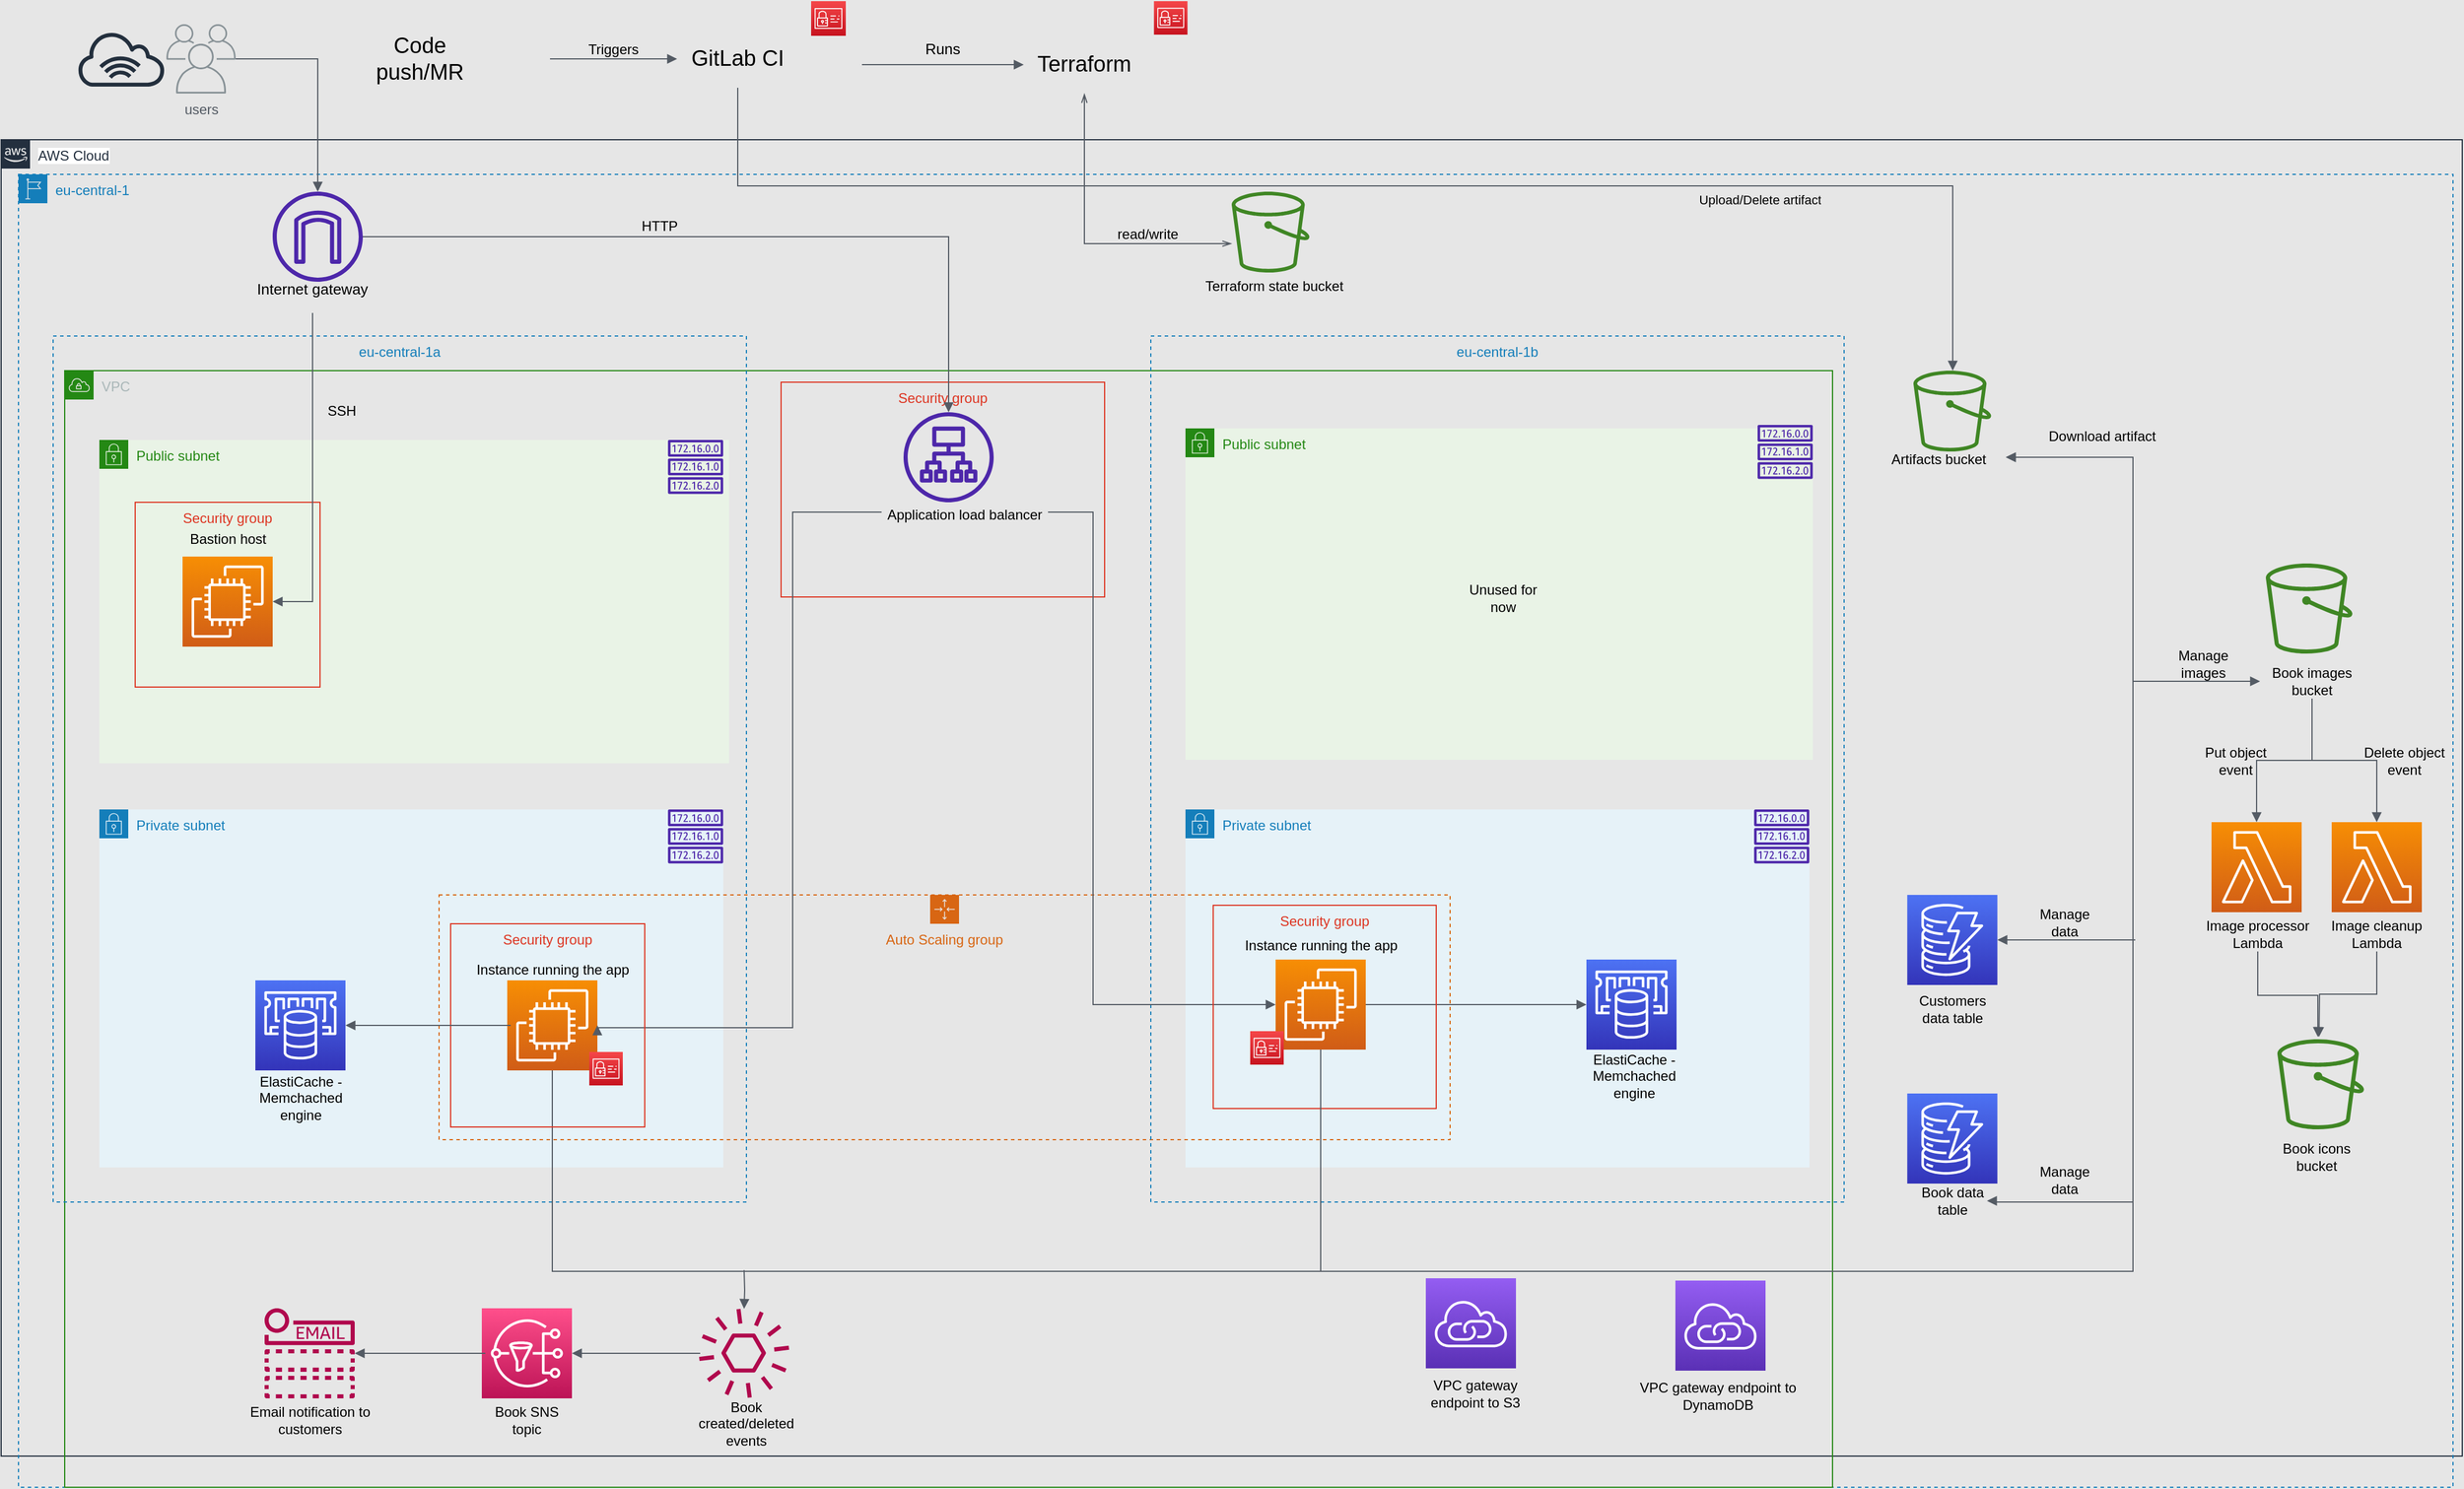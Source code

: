 <mxfile version="20.8.3" type="device"><diagram id="Ht1M8jgEwFfnCIfOTk4-" name="Page-1"><mxGraphModel dx="2074" dy="1114" grid="0" gridSize="10" guides="1" tooltips="1" connect="1" arrows="1" fold="1" page="1" pageScale="1" pageWidth="1169" pageHeight="827" background="#E6E6E6" math="0" shadow="0"><root><mxCell id="0"/><mxCell id="1" parent="0"/><mxCell id="UEzPUAAOIrF-is8g5C7q-74" value="AWS Cloud" style="points=[[0,0],[0.25,0],[0.5,0],[0.75,0],[1,0],[1,0.25],[1,0.5],[1,0.75],[1,1],[0.75,1],[0.5,1],[0.25,1],[0,1],[0,0.75],[0,0.5],[0,0.25]];outlineConnect=0;gradientColor=none;html=1;whiteSpace=wrap;fontSize=12;fontStyle=0;shape=mxgraph.aws4.group;grIcon=mxgraph.aws4.group_aws_cloud_alt;strokeColor=#232F3E;fillColor=none;verticalAlign=top;align=left;spacingLeft=30;fontColor=#232F3E;dashed=0;labelBackgroundColor=#ffffff;container=1;pointerEvents=0;collapsible=0;recursiveResize=0;" parent="1" vertex="1"><mxGeometry x="15" y="120" width="2130" height="1140" as="geometry"/></mxCell><UserObject label="&lt;font style=&quot;font-size: 19px;&quot;&gt;Terraform&lt;/font&gt;" placeholders="1" name="Variable" id="i-uDKV3XPJXXGQKc0K0z-1"><mxCell style="text;html=1;strokeColor=none;fillColor=none;align=center;verticalAlign=middle;whiteSpace=wrap;overflow=hidden;" parent="1" vertex="1"><mxGeometry x="900" y="30" width="105" height="50" as="geometry"/></mxCell></UserObject><mxCell id="i-uDKV3XPJXXGQKc0K0z-2" value="users" style="outlineConnect=0;gradientColor=none;fontColor=#545B64;strokeColor=none;fillColor=#879196;dashed=0;verticalLabelPosition=bottom;verticalAlign=top;align=center;html=1;fontSize=12;fontStyle=0;aspect=fixed;shape=mxgraph.aws4.illustration_users;pointerEvents=1;" parent="1" vertex="1"><mxGeometry x="158" y="20" width="60" height="60" as="geometry"/></mxCell><mxCell id="i-uDKV3XPJXXGQKc0K0z-9" value="" style="shape=image;verticalLabelPosition=bottom;labelBackgroundColor=default;verticalAlign=top;aspect=fixed;imageAspect=0;image=https://static-00.iconduck.com/assets.00/file-type-terraform-icon-455x512-csyun60o.png;" parent="1" vertex="1"><mxGeometry x="1005" y="30" width="44.43" height="50" as="geometry"/></mxCell><mxCell id="i-uDKV3XPJXXGQKc0K0z-12" value="" style="shape=image;verticalLabelPosition=bottom;labelBackgroundColor=default;verticalAlign=top;aspect=fixed;imageAspect=0;image=https://img.stackshare.io/service/5545/9pAwHBR0.jpg;" parent="1" vertex="1"><mxGeometry x="710" y="30" width="50" height="50" as="geometry"/></mxCell><UserObject label="&lt;font style=&quot;font-size: 19px;&quot;&gt;GitLab CI&lt;/font&gt;" placeholders="1" name="Variable" id="i-uDKV3XPJXXGQKc0K0z-13"><mxCell style="text;html=1;strokeColor=none;fillColor=none;align=center;verticalAlign=middle;whiteSpace=wrap;overflow=hidden;" parent="1" vertex="1"><mxGeometry x="600" y="25" width="105" height="50" as="geometry"/></mxCell></UserObject><mxCell id="i-uDKV3XPJXXGQKc0K0z-14" value="" style="outlineConnect=0;fontColor=#232F3E;gradientColor=none;fillColor=#232F3D;strokeColor=none;dashed=0;verticalLabelPosition=bottom;verticalAlign=top;align=center;html=1;fontSize=12;fontStyle=0;aspect=fixed;pointerEvents=1;shape=mxgraph.aws4.internet_alt1;" parent="1" vertex="1"><mxGeometry x="80" y="26" width="78" height="48" as="geometry"/></mxCell><mxCell id="i-uDKV3XPJXXGQKc0K0z-17" value="" style="edgeStyle=orthogonalEdgeStyle;html=1;endArrow=openThin;elbow=vertical;startArrow=openThin;startFill=0;endFill=0;strokeColor=#545B64;rounded=0;fontSize=19;exitX=0.5;exitY=1;exitDx=0;exitDy=0;" parent="1" source="i-uDKV3XPJXXGQKc0K0z-1" target="i-uDKV3XPJXXGQKc0K0z-3" edge="1"><mxGeometry width="100" relative="1" as="geometry"><mxPoint x="530" y="400" as="sourcePoint"/><mxPoint x="630" y="400" as="targetPoint"/><Array as="points"><mxPoint x="953" y="210"/></Array></mxGeometry></mxCell><mxCell id="i-uDKV3XPJXXGQKc0K0z-18" value="" style="edgeStyle=orthogonalEdgeStyle;html=1;endArrow=block;elbow=vertical;startArrow=none;endFill=1;strokeColor=#545B64;rounded=0;fontSize=19;exitX=1;exitY=0.5;exitDx=0;exitDy=0;entryX=0;entryY=0.5;entryDx=0;entryDy=0;" parent="1" source="i-uDKV3XPJXXGQKc0K0z-12" target="i-uDKV3XPJXXGQKc0K0z-1" edge="1"><mxGeometry width="100" relative="1" as="geometry"><mxPoint x="530" y="400" as="sourcePoint"/><mxPoint x="630" y="400" as="targetPoint"/></mxGeometry></mxCell><UserObject label="&lt;font style=&quot;font-size: 13px;&quot;&gt;Runs&lt;/font&gt;" placeholders="1" name="Variable" id="i-uDKV3XPJXXGQKc0K0z-19"><mxCell style="text;html=1;strokeColor=none;fillColor=none;align=center;verticalAlign=middle;whiteSpace=wrap;overflow=hidden;fontSize=19;" parent="1" vertex="1"><mxGeometry x="790" y="20" width="80" height="40" as="geometry"/></mxCell></UserObject><mxCell id="i-uDKV3XPJXXGQKc0K0z-22" value="" style="shape=image;verticalLabelPosition=bottom;labelBackgroundColor=default;verticalAlign=top;aspect=fixed;imageAspect=0;image=https://git-scm.com/images/logos/downloads/Git-Icon-1788C.png;" parent="1" vertex="1"><mxGeometry x="430" y="20" width="60" height="60" as="geometry"/></mxCell><UserObject label="&lt;font style=&quot;font-size: 19px;&quot;&gt;Code push/MR&lt;/font&gt;" placeholders="1" name="Variable" id="i-uDKV3XPJXXGQKc0K0z-23"><mxCell style="text;html=1;strokeColor=none;fillColor=none;align=center;verticalAlign=middle;whiteSpace=wrap;overflow=hidden;" parent="1" vertex="1"><mxGeometry x="325" y="25" width="105" height="50" as="geometry"/></mxCell></UserObject><mxCell id="i-uDKV3XPJXXGQKc0K0z-25" value="" style="edgeStyle=orthogonalEdgeStyle;html=1;endArrow=block;elbow=vertical;startArrow=none;endFill=1;strokeColor=#545B64;rounded=0;fontSize=19;exitX=1;exitY=0.5;exitDx=0;exitDy=0;entryX=0;entryY=0.5;entryDx=0;entryDy=0;" parent="1" source="i-uDKV3XPJXXGQKc0K0z-22" target="i-uDKV3XPJXXGQKc0K0z-13" edge="1"><mxGeometry width="100" relative="1" as="geometry"><mxPoint x="530" y="400" as="sourcePoint"/><mxPoint x="630" y="400" as="targetPoint"/></mxGeometry></mxCell><UserObject label="&lt;font style=&quot;font-size: 12px;&quot;&gt;Triggers&lt;/font&gt;" placeholders="1" name="Variable" id="i-uDKV3XPJXXGQKc0K0z-26"><mxCell style="text;html=1;strokeColor=none;fillColor=none;align=center;verticalAlign=middle;whiteSpace=wrap;overflow=hidden;fontSize=19;" parent="1" vertex="1"><mxGeometry x="505" y="20" width="80" height="40" as="geometry"/></mxCell></UserObject><mxCell id="i-uDKV3XPJXXGQKc0K0z-27" value="eu-central-1" style="points=[[0,0],[0.25,0],[0.5,0],[0.75,0],[1,0],[1,0.25],[1,0.5],[1,0.75],[1,1],[0.75,1],[0.5,1],[0.25,1],[0,1],[0,0.75],[0,0.5],[0,0.25]];outlineConnect=0;gradientColor=none;html=1;whiteSpace=wrap;fontSize=12;fontStyle=0;container=1;pointerEvents=0;collapsible=0;recursiveResize=0;shape=mxgraph.aws4.group;grIcon=mxgraph.aws4.group_region;strokeColor=#147EBA;fillColor=none;verticalAlign=top;align=left;spacingLeft=30;fontColor=#147EBA;dashed=1;" parent="1" vertex="1"><mxGeometry x="30" y="150" width="2107" height="1137" as="geometry"/></mxCell><mxCell id="i-uDKV3XPJXXGQKc0K0z-33" value="Private subnet" style="points=[[0,0],[0.25,0],[0.5,0],[0.75,0],[1,0],[1,0.25],[1,0.5],[1,0.75],[1,1],[0.75,1],[0.5,1],[0.25,1],[0,1],[0,0.75],[0,0.5],[0,0.25]];outlineConnect=0;gradientColor=none;html=1;whiteSpace=wrap;fontSize=12;fontStyle=0;container=1;pointerEvents=0;collapsible=0;recursiveResize=0;shape=mxgraph.aws4.group;grIcon=mxgraph.aws4.group_security_group;grStroke=0;strokeColor=#147EBA;fillColor=#E6F2F8;verticalAlign=top;align=left;spacingLeft=30;fontColor=#147EBA;dashed=0;" parent="i-uDKV3XPJXXGQKc0K0z-27" vertex="1"><mxGeometry x="70" y="550" width="540" height="310" as="geometry"/></mxCell><mxCell id="i-uDKV3XPJXXGQKc0K0z-34" value="Private subnet" style="points=[[0,0],[0.25,0],[0.5,0],[0.75,0],[1,0],[1,0.25],[1,0.5],[1,0.75],[1,1],[0.75,1],[0.5,1],[0.25,1],[0,1],[0,0.75],[0,0.5],[0,0.25]];outlineConnect=0;gradientColor=none;html=1;whiteSpace=wrap;fontSize=12;fontStyle=0;container=1;pointerEvents=0;collapsible=0;recursiveResize=0;shape=mxgraph.aws4.group;grIcon=mxgraph.aws4.group_security_group;grStroke=0;strokeColor=#147EBA;fillColor=#E6F2F8;verticalAlign=top;align=left;spacingLeft=30;fontColor=#147EBA;dashed=0;" parent="i-uDKV3XPJXXGQKc0K0z-27" vertex="1"><mxGeometry x="1010" y="550" width="540" height="310" as="geometry"/></mxCell><mxCell id="i-uDKV3XPJXXGQKc0K0z-4" value="" style="outlineConnect=0;fontColor=#232F3E;gradientColor=none;fillColor=#3F8624;strokeColor=none;dashed=0;verticalLabelPosition=bottom;verticalAlign=top;align=center;html=1;fontSize=12;fontStyle=0;aspect=fixed;pointerEvents=1;shape=mxgraph.aws4.bucket;" parent="i-uDKV3XPJXXGQKc0K0z-27" vertex="1"><mxGeometry x="1640" y="170" width="67.31" height="70" as="geometry"/></mxCell><UserObject label="&lt;font style=&quot;font-size: 12px;&quot;&gt;Terraform state bucket&lt;/font&gt;" placeholders="1" name="Variable" id="i-uDKV3XPJXXGQKc0K0z-7"><mxCell style="text;html=1;strokeColor=none;fillColor=none;align=center;verticalAlign=middle;whiteSpace=wrap;overflow=hidden;fontSize=19;" parent="i-uDKV3XPJXXGQKc0K0z-27" vertex="1"><mxGeometry x="1017" y="70" width="140" height="50" as="geometry"/></mxCell></UserObject><UserObject label="&lt;font style=&quot;font-size: 12px;&quot;&gt;Artifacts bucket&lt;/font&gt;" placeholders="1" name="Variable" id="i-uDKV3XPJXXGQKc0K0z-6"><mxCell style="text;html=1;strokeColor=none;fillColor=none;align=center;verticalAlign=middle;whiteSpace=wrap;overflow=hidden;fontSize=19;" parent="i-uDKV3XPJXXGQKc0K0z-27" vertex="1"><mxGeometry x="1603.66" y="230" width="116.34" height="30" as="geometry"/></mxCell></UserObject><mxCell id="i-uDKV3XPJXXGQKc0K0z-29" value="VPC" style="points=[[0,0],[0.25,0],[0.5,0],[0.75,0],[1,0],[1,0.25],[1,0.5],[1,0.75],[1,1],[0.75,1],[0.5,1],[0.25,1],[0,1],[0,0.75],[0,0.5],[0,0.25]];outlineConnect=0;gradientColor=none;html=1;whiteSpace=wrap;fontSize=12;fontStyle=0;container=1;pointerEvents=0;collapsible=0;recursiveResize=0;shape=mxgraph.aws4.group;grIcon=mxgraph.aws4.group_vpc;strokeColor=#248814;fillColor=none;verticalAlign=top;align=left;spacingLeft=30;fontColor=#AAB7B8;dashed=0;" parent="i-uDKV3XPJXXGQKc0K0z-27" vertex="1"><mxGeometry x="40" y="170" width="1530" height="967" as="geometry"/></mxCell><mxCell id="i-uDKV3XPJXXGQKc0K0z-32" value="Auto Scaling group" style="points=[[0,0],[0.25,0],[0.5,0],[0.75,0],[1,0],[1,0.25],[1,0.5],[1,0.75],[1,1],[0.75,1],[0.5,1],[0.25,1],[0,1],[0,0.75],[0,0.5],[0,0.25]];outlineConnect=0;gradientColor=none;html=1;whiteSpace=wrap;fontSize=12;fontStyle=0;container=1;pointerEvents=0;collapsible=0;recursiveResize=0;shape=mxgraph.aws4.groupCenter;grIcon=mxgraph.aws4.group_auto_scaling_group;grStroke=1;strokeColor=#D86613;fillColor=none;verticalAlign=top;align=center;fontColor=#D86613;dashed=1;spacingTop=25;" parent="i-uDKV3XPJXXGQKc0K0z-29" vertex="1"><mxGeometry x="324" y="454" width="875" height="212" as="geometry"/></mxCell><mxCell id="i-uDKV3XPJXXGQKc0K0z-60" value="" style="outlineConnect=0;fontColor=#232F3E;gradientColor=none;fillColor=#4D27AA;strokeColor=none;dashed=0;verticalLabelPosition=bottom;verticalAlign=top;align=center;html=1;fontSize=12;fontStyle=0;aspect=fixed;pointerEvents=1;shape=mxgraph.aws4.application_load_balancer;" parent="i-uDKV3XPJXXGQKc0K0z-29" vertex="1"><mxGeometry x="726" y="36" width="78" height="78" as="geometry"/></mxCell><UserObject label="&lt;font style=&quot;font-size: 12px;&quot;&gt;Application load balancer&lt;/font&gt;" placeholders="1" name="Variable" id="i-uDKV3XPJXXGQKc0K0z-62"><mxCell style="text;html=1;strokeColor=none;fillColor=none;align=center;verticalAlign=middle;whiteSpace=wrap;overflow=hidden;fontSize=19;" parent="i-uDKV3XPJXXGQKc0K0z-29" vertex="1"><mxGeometry x="707" y="100" width="144" height="45" as="geometry"/></mxCell></UserObject><mxCell id="i-uDKV3XPJXXGQKc0K0z-70" value="Security group" style="fillColor=none;strokeColor=#DD3522;verticalAlign=top;fontStyle=0;fontColor=#DD3522;fontSize=12;" parent="i-uDKV3XPJXXGQKc0K0z-29" vertex="1"><mxGeometry x="620" y="10" width="280" height="186" as="geometry"/></mxCell><mxCell id="i-uDKV3XPJXXGQKc0K0z-87" value="" style="points=[[0,0,0],[0.25,0,0],[0.5,0,0],[0.75,0,0],[1,0,0],[0,1,0],[0.25,1,0],[0.5,1,0],[0.75,1,0],[1,1,0],[0,0.25,0],[0,0.5,0],[0,0.75,0],[1,0.25,0],[1,0.5,0],[1,0.75,0]];outlineConnect=0;fontColor=#232F3E;gradientColor=#945DF2;gradientDirection=north;fillColor=#5A30B5;strokeColor=#ffffff;dashed=0;verticalLabelPosition=bottom;verticalAlign=top;align=center;html=1;fontSize=12;fontStyle=0;aspect=fixed;shape=mxgraph.aws4.resourceIcon;resIcon=mxgraph.aws4.vpc_privatelink;" parent="i-uDKV3XPJXXGQKc0K0z-29" vertex="1"><mxGeometry x="1394" y="788" width="78" height="78" as="geometry"/></mxCell><mxCell id="i-uDKV3XPJXXGQKc0K0z-91" value="VPC gateway endpoint to DynamoDB" style="text;html=1;strokeColor=none;fillColor=none;align=center;verticalAlign=middle;whiteSpace=wrap;rounded=0;fontSize=12;" parent="i-uDKV3XPJXXGQKc0K0z-29" vertex="1"><mxGeometry x="1349" y="873" width="163.69" height="30" as="geometry"/></mxCell><mxCell id="i-uDKV3XPJXXGQKc0K0z-89" value="" style="points=[[0,0,0],[0.25,0,0],[0.5,0,0],[0.75,0,0],[1,0,0],[0,1,0],[0.25,1,0],[0.5,1,0],[0.75,1,0],[1,1,0],[0,0.25,0],[0,0.5,0],[0,0.75,0],[1,0.25,0],[1,0.5,0],[1,0.75,0]];outlineConnect=0;fontColor=#232F3E;gradientColor=#945DF2;gradientDirection=north;fillColor=#5A30B5;strokeColor=#ffffff;dashed=0;verticalLabelPosition=bottom;verticalAlign=top;align=center;html=1;fontSize=12;fontStyle=0;aspect=fixed;shape=mxgraph.aws4.resourceIcon;resIcon=mxgraph.aws4.vpc_privatelink;" parent="i-uDKV3XPJXXGQKc0K0z-29" vertex="1"><mxGeometry x="1178" y="786" width="78" height="78" as="geometry"/></mxCell><mxCell id="i-uDKV3XPJXXGQKc0K0z-90" value="VPC gateway endpoint to S3" style="text;html=1;strokeColor=none;fillColor=none;align=center;verticalAlign=middle;whiteSpace=wrap;rounded=0;fontSize=12;" parent="i-uDKV3XPJXXGQKc0K0z-29" vertex="1"><mxGeometry x="1161" y="871" width="120" height="30" as="geometry"/></mxCell><mxCell id="JGlfyus09aYmmaVxL8pV-21" value="" style="sketch=0;outlineConnect=0;fontColor=#232F3E;gradientColor=none;fillColor=#B0084D;strokeColor=none;dashed=0;verticalLabelPosition=bottom;verticalAlign=top;align=center;html=1;fontSize=12;fontStyle=0;aspect=fixed;pointerEvents=1;shape=mxgraph.aws4.email_notification;" vertex="1" parent="i-uDKV3XPJXXGQKc0K0z-29"><mxGeometry x="173" y="812" width="78" height="78" as="geometry"/></mxCell><mxCell id="JGlfyus09aYmmaVxL8pV-22" value="" style="sketch=0;outlineConnect=0;fontColor=#232F3E;gradientColor=none;fillColor=#B0084D;strokeColor=none;dashed=0;verticalLabelPosition=bottom;verticalAlign=top;align=center;html=1;fontSize=12;fontStyle=0;aspect=fixed;pointerEvents=1;shape=mxgraph.aws4.event;" vertex="1" parent="i-uDKV3XPJXXGQKc0K0z-29"><mxGeometry x="549" y="812" width="78" height="78" as="geometry"/></mxCell><mxCell id="JGlfyus09aYmmaVxL8pV-23" value="" style="sketch=0;points=[[0,0,0],[0.25,0,0],[0.5,0,0],[0.75,0,0],[1,0,0],[0,1,0],[0.25,1,0],[0.5,1,0],[0.75,1,0],[1,1,0],[0,0.25,0],[0,0.5,0],[0,0.75,0],[1,0.25,0],[1,0.5,0],[1,0.75,0]];outlineConnect=0;fontColor=#232F3E;gradientColor=#FF4F8B;gradientDirection=north;fillColor=#BC1356;strokeColor=#ffffff;dashed=0;verticalLabelPosition=bottom;verticalAlign=top;align=center;html=1;fontSize=12;fontStyle=0;aspect=fixed;shape=mxgraph.aws4.resourceIcon;resIcon=mxgraph.aws4.sns;" vertex="1" parent="i-uDKV3XPJXXGQKc0K0z-29"><mxGeometry x="361" y="812" width="78" height="78" as="geometry"/></mxCell><mxCell id="JGlfyus09aYmmaVxL8pV-24" value="Book created/deleted events" style="text;html=1;strokeColor=none;fillColor=none;align=center;verticalAlign=middle;whiteSpace=wrap;rounded=0;" vertex="1" parent="i-uDKV3XPJXXGQKc0K0z-29"><mxGeometry x="533" y="897" width="114" height="30" as="geometry"/></mxCell><mxCell id="JGlfyus09aYmmaVxL8pV-25" value="Book SNS topic" style="text;html=1;strokeColor=none;fillColor=none;align=center;verticalAlign=middle;whiteSpace=wrap;rounded=0;" vertex="1" parent="i-uDKV3XPJXXGQKc0K0z-29"><mxGeometry x="370" y="894" width="60" height="30" as="geometry"/></mxCell><mxCell id="JGlfyus09aYmmaVxL8pV-26" value="Email notification to customers" style="text;html=1;strokeColor=none;fillColor=none;align=center;verticalAlign=middle;whiteSpace=wrap;rounded=0;" vertex="1" parent="i-uDKV3XPJXXGQKc0K0z-29"><mxGeometry x="143.5" y="894" width="137" height="30" as="geometry"/></mxCell><mxCell id="i-uDKV3XPJXXGQKc0K0z-31" value="eu-central-1a" style="fillColor=none;strokeColor=#147EBA;dashed=1;verticalAlign=top;fontStyle=0;fontColor=#147EBA;fontSize=12;" parent="i-uDKV3XPJXXGQKc0K0z-27" vertex="1"><mxGeometry x="30" y="140" width="600" height="750" as="geometry"/></mxCell><mxCell id="i-uDKV3XPJXXGQKc0K0z-30" value="eu-central-1b" style="fillColor=none;strokeColor=#147EBA;dashed=1;verticalAlign=top;fontStyle=0;fontColor=#147EBA;fontSize=12;" parent="i-uDKV3XPJXXGQKc0K0z-27" vertex="1"><mxGeometry x="980" y="140" width="600" height="750" as="geometry"/></mxCell><mxCell id="i-uDKV3XPJXXGQKc0K0z-35" value="Public subnet" style="points=[[0,0],[0.25,0],[0.5,0],[0.75,0],[1,0],[1,0.25],[1,0.5],[1,0.75],[1,1],[0.75,1],[0.5,1],[0.25,1],[0,1],[0,0.75],[0,0.5],[0,0.25]];outlineConnect=0;gradientColor=none;html=1;whiteSpace=wrap;fontSize=12;fontStyle=0;container=1;pointerEvents=0;collapsible=0;recursiveResize=0;shape=mxgraph.aws4.group;grIcon=mxgraph.aws4.group_security_group;grStroke=0;strokeColor=#248814;fillColor=#E9F3E6;verticalAlign=top;align=left;spacingLeft=30;fontColor=#248814;dashed=0;" parent="i-uDKV3XPJXXGQKc0K0z-27" vertex="1"><mxGeometry x="70" y="230" width="545" height="280" as="geometry"/></mxCell><mxCell id="i-uDKV3XPJXXGQKc0K0z-73" value="Security group" style="fillColor=none;strokeColor=#DD3522;verticalAlign=top;fontStyle=0;fontColor=#DD3522;fontSize=12;" parent="i-uDKV3XPJXXGQKc0K0z-35" vertex="1"><mxGeometry x="31" y="54" width="160" height="160" as="geometry"/></mxCell><mxCell id="i-uDKV3XPJXXGQKc0K0z-37" value="" style="outlineConnect=0;fontColor=#232F3E;gradientColor=none;fillColor=#4D27AA;strokeColor=none;dashed=0;verticalLabelPosition=bottom;verticalAlign=top;align=center;html=1;fontSize=12;fontStyle=0;aspect=fixed;pointerEvents=1;shape=mxgraph.aws4.route_table;" parent="i-uDKV3XPJXXGQKc0K0z-27" vertex="1"><mxGeometry x="562" y="230" width="48" height="46.77" as="geometry"/></mxCell><mxCell id="i-uDKV3XPJXXGQKc0K0z-38" value="" style="outlineConnect=0;fontColor=#232F3E;gradientColor=none;fillColor=#4D27AA;strokeColor=none;dashed=0;verticalLabelPosition=bottom;verticalAlign=top;align=center;html=1;fontSize=12;fontStyle=0;aspect=fixed;pointerEvents=1;shape=mxgraph.aws4.route_table;" parent="i-uDKV3XPJXXGQKc0K0z-27" vertex="1"><mxGeometry x="562" y="550" width="48" height="46.77" as="geometry"/></mxCell><mxCell id="i-uDKV3XPJXXGQKc0K0z-39" value="" style="outlineConnect=0;fontColor=#232F3E;gradientColor=none;fillColor=#4D27AA;strokeColor=none;dashed=0;verticalLabelPosition=bottom;verticalAlign=top;align=center;html=1;fontSize=12;fontStyle=0;aspect=fixed;pointerEvents=1;shape=mxgraph.aws4.route_table;" parent="i-uDKV3XPJXXGQKc0K0z-27" vertex="1"><mxGeometry x="1502" y="550" width="48" height="46.77" as="geometry"/></mxCell><mxCell id="i-uDKV3XPJXXGQKc0K0z-40" value="" style="outlineConnect=0;fontColor=#232F3E;gradientColor=none;fillColor=#4D27AA;strokeColor=none;dashed=0;verticalLabelPosition=bottom;verticalAlign=top;align=center;html=1;fontSize=12;fontStyle=0;aspect=fixed;pointerEvents=1;shape=mxgraph.aws4.internet_gateway;" parent="i-uDKV3XPJXXGQKc0K0z-27" vertex="1"><mxGeometry x="220" y="15" width="78" height="78" as="geometry"/></mxCell><mxCell id="i-uDKV3XPJXXGQKc0K0z-42" value="" style="points=[[0,0,0],[0.25,0,0],[0.5,0,0],[0.75,0,0],[1,0,0],[0,1,0],[0.25,1,0],[0.5,1,0],[0.75,1,0],[1,1,0],[0,0.25,0],[0,0.5,0],[0,0.75,0],[1,0.25,0],[1,0.5,0],[1,0.75,0]];outlineConnect=0;fontColor=#232F3E;gradientColor=#F78E04;gradientDirection=north;fillColor=#D05C17;strokeColor=#ffffff;dashed=0;verticalLabelPosition=bottom;verticalAlign=top;align=center;html=1;fontSize=12;fontStyle=0;aspect=fixed;shape=mxgraph.aws4.resourceIcon;resIcon=mxgraph.aws4.ec2;" parent="i-uDKV3XPJXXGQKc0K0z-27" vertex="1"><mxGeometry x="423" y="698" width="78" height="78" as="geometry"/></mxCell><mxCell id="i-uDKV3XPJXXGQKc0K0z-44" value="" style="points=[[0,0,0],[0.25,0,0],[0.5,0,0],[0.75,0,0],[1,0,0],[0,1,0],[0.25,1,0],[0.5,1,0],[0.75,1,0],[1,1,0],[0,0.25,0],[0,0.5,0],[0,0.75,0],[1,0.25,0],[1,0.5,0],[1,0.75,0]];outlineConnect=0;fontColor=#232F3E;gradientColor=#F78E04;gradientDirection=north;fillColor=#D05C17;strokeColor=#ffffff;dashed=0;verticalLabelPosition=bottom;verticalAlign=top;align=center;html=1;fontSize=12;fontStyle=0;aspect=fixed;shape=mxgraph.aws4.resourceIcon;resIcon=mxgraph.aws4.ec2;" parent="i-uDKV3XPJXXGQKc0K0z-27" vertex="1"><mxGeometry x="1088" y="680" width="78" height="78" as="geometry"/></mxCell><mxCell id="i-uDKV3XPJXXGQKc0K0z-3" value="" style="outlineConnect=0;fontColor=#232F3E;gradientColor=none;fillColor=#3F8624;strokeColor=none;dashed=0;verticalLabelPosition=bottom;verticalAlign=top;align=center;html=1;fontSize=12;fontStyle=0;aspect=fixed;pointerEvents=1;shape=mxgraph.aws4.bucket;" parent="i-uDKV3XPJXXGQKc0K0z-27" vertex="1"><mxGeometry x="1050" y="15" width="67.31" height="70" as="geometry"/></mxCell><UserObject label="&lt;font style=&quot;font-size: 11px;&quot;&gt;Upload/Delete artifact&lt;/font&gt;" placeholders="1" name="Variable" id="i-uDKV3XPJXXGQKc0K0z-20"><mxCell style="text;html=1;strokeColor=none;fillColor=none;align=center;verticalAlign=middle;whiteSpace=wrap;overflow=hidden;fontSize=19;" parent="i-uDKV3XPJXXGQKc0K0z-27" vertex="1"><mxGeometry x="1410" width="195" height="40" as="geometry"/></mxCell></UserObject><UserObject label="&lt;font style=&quot;font-size: 12px;&quot;&gt;read/write&lt;/font&gt;" placeholders="1" name="Variable" id="i-uDKV3XPJXXGQKc0K0z-21"><mxCell style="text;html=1;strokeColor=none;fillColor=none;align=center;verticalAlign=middle;whiteSpace=wrap;overflow=hidden;fontSize=19;" parent="i-uDKV3XPJXXGQKc0K0z-27" vertex="1"><mxGeometry x="880.0" y="30" width="195" height="40" as="geometry"/></mxCell></UserObject><mxCell id="i-uDKV3XPJXXGQKc0K0z-50" value="" style="edgeStyle=orthogonalEdgeStyle;html=1;endArrow=block;elbow=vertical;startArrow=none;endFill=1;strokeColor=#545B64;rounded=0;fontSize=12;exitX=0.5;exitY=1;exitDx=0;exitDy=0;exitPerimeter=0;entryX=1;entryY=0.5;entryDx=0;entryDy=0;" parent="i-uDKV3XPJXXGQKc0K0z-27" source="i-uDKV3XPJXXGQKc0K0z-42" target="i-uDKV3XPJXXGQKc0K0z-6" edge="1"><mxGeometry width="100" relative="1" as="geometry"><mxPoint x="950" y="620" as="sourcePoint"/><mxPoint x="1050" y="620" as="targetPoint"/><Array as="points"><mxPoint x="462" y="950"/><mxPoint x="1830" y="950"/><mxPoint x="1830" y="245"/></Array></mxGeometry></mxCell><mxCell id="i-uDKV3XPJXXGQKc0K0z-51" value="" style="edgeStyle=orthogonalEdgeStyle;html=1;endArrow=block;elbow=vertical;startArrow=none;endFill=1;strokeColor=#545B64;rounded=0;fontSize=12;exitX=0.5;exitY=1;exitDx=0;exitDy=0;exitPerimeter=0;entryX=1;entryY=0.5;entryDx=0;entryDy=0;" parent="i-uDKV3XPJXXGQKc0K0z-27" source="i-uDKV3XPJXXGQKc0K0z-44" target="i-uDKV3XPJXXGQKc0K0z-6" edge="1"><mxGeometry width="100" relative="1" as="geometry"><mxPoint x="950" y="620" as="sourcePoint"/><mxPoint x="1050" y="620" as="targetPoint"/><Array as="points"><mxPoint x="1127" y="950"/><mxPoint x="1830" y="950"/><mxPoint x="1830" y="245"/></Array></mxGeometry></mxCell><UserObject label="&lt;font style=&quot;font-size: 12px;&quot;&gt;Download artifact&lt;/font&gt;" placeholders="1" name="Variable" id="i-uDKV3XPJXXGQKc0K0z-52"><mxCell style="text;html=1;strokeColor=none;fillColor=none;align=center;verticalAlign=middle;whiteSpace=wrap;overflow=hidden;fontSize=19;" parent="i-uDKV3XPJXXGQKc0K0z-27" vertex="1"><mxGeometry x="1700" y="200" width="207" height="50" as="geometry"/></mxCell></UserObject><mxCell id="i-uDKV3XPJXXGQKc0K0z-57" value="" style="points=[[0,0,0],[0.25,0,0],[0.5,0,0],[0.75,0,0],[1,0,0],[0,1,0],[0.25,1,0],[0.5,1,0],[0.75,1,0],[1,1,0],[0,0.25,0],[0,0.5,0],[0,0.75,0],[1,0.25,0],[1,0.5,0],[1,0.75,0]];outlineConnect=0;fontColor=#232F3E;gradientColor=#F54749;gradientDirection=north;fillColor=#C7131F;strokeColor=#ffffff;dashed=0;verticalLabelPosition=bottom;verticalAlign=top;align=center;html=1;fontSize=12;fontStyle=0;aspect=fixed;shape=mxgraph.aws4.resourceIcon;resIcon=mxgraph.aws4.identity_and_access_management;" parent="i-uDKV3XPJXXGQKc0K0z-27" vertex="1"><mxGeometry x="494" y="760" width="29" height="29" as="geometry"/></mxCell><mxCell id="i-uDKV3XPJXXGQKc0K0z-59" value="" style="points=[[0,0,0],[0.25,0,0],[0.5,0,0],[0.75,0,0],[1,0,0],[0,1,0],[0.25,1,0],[0.5,1,0],[0.75,1,0],[1,1,0],[0,0.25,0],[0,0.5,0],[0,0.75,0],[1,0.25,0],[1,0.5,0],[1,0.75,0]];outlineConnect=0;fontColor=#232F3E;gradientColor=#F54749;gradientDirection=north;fillColor=#C7131F;strokeColor=#ffffff;dashed=0;verticalLabelPosition=bottom;verticalAlign=top;align=center;html=1;fontSize=12;fontStyle=0;aspect=fixed;shape=mxgraph.aws4.resourceIcon;resIcon=mxgraph.aws4.identity_and_access_management;" parent="i-uDKV3XPJXXGQKc0K0z-27" vertex="1"><mxGeometry x="1066" y="742" width="29" height="29" as="geometry"/></mxCell><UserObject label="&lt;font style=&quot;font-size: 13px;&quot;&gt;Internet gateway&lt;/font&gt;" placeholders="1" name="Variable" id="i-uDKV3XPJXXGQKc0K0z-61"><mxCell style="text;html=1;strokeColor=none;fillColor=none;align=center;verticalAlign=middle;whiteSpace=wrap;overflow=hidden;fontSize=19;" parent="i-uDKV3XPJXXGQKc0K0z-27" vertex="1"><mxGeometry x="151" y="75" width="207" height="45" as="geometry"/></mxCell></UserObject><mxCell id="i-uDKV3XPJXXGQKc0K0z-63" value="" style="edgeStyle=orthogonalEdgeStyle;html=1;endArrow=block;elbow=vertical;startArrow=none;endFill=1;strokeColor=#545B64;rounded=0;fontSize=12;" parent="i-uDKV3XPJXXGQKc0K0z-27" source="i-uDKV3XPJXXGQKc0K0z-40" target="i-uDKV3XPJXXGQKc0K0z-60" edge="1"><mxGeometry width="100" relative="1" as="geometry"><mxPoint x="950" y="340" as="sourcePoint"/><mxPoint x="1050" y="340" as="targetPoint"/></mxGeometry></mxCell><UserObject label="&lt;font style=&quot;font-size: 12px;&quot;&gt;Instance running the app&lt;/font&gt;" placeholders="1" name="Variable" id="i-uDKV3XPJXXGQKc0K0z-64"><mxCell style="text;html=1;strokeColor=none;fillColor=none;align=center;verticalAlign=middle;whiteSpace=wrap;overflow=hidden;fontSize=19;" parent="i-uDKV3XPJXXGQKc0K0z-27" vertex="1"><mxGeometry x="340" y="654" width="245" height="65" as="geometry"/></mxCell></UserObject><UserObject label="&lt;font style=&quot;font-size: 12px;&quot;&gt;Instance running the app&lt;/font&gt;" placeholders="1" name="Variable" id="i-uDKV3XPJXXGQKc0K0z-65"><mxCell style="text;html=1;strokeColor=none;fillColor=none;align=center;verticalAlign=middle;whiteSpace=wrap;overflow=hidden;fontSize=19;" parent="i-uDKV3XPJXXGQKc0K0z-27" vertex="1"><mxGeometry x="1004.5" y="633" width="245" height="65" as="geometry"/></mxCell></UserObject><mxCell id="i-uDKV3XPJXXGQKc0K0z-66" value="" style="edgeStyle=orthogonalEdgeStyle;html=1;endArrow=block;elbow=vertical;startArrow=none;endFill=1;strokeColor=#545B64;rounded=0;fontSize=12;exitX=0;exitY=0.5;exitDx=0;exitDy=0;entryX=1;entryY=0.5;entryDx=0;entryDy=0;entryPerimeter=0;" parent="i-uDKV3XPJXXGQKc0K0z-27" source="i-uDKV3XPJXXGQKc0K0z-62" target="i-uDKV3XPJXXGQKc0K0z-42" edge="1"><mxGeometry width="100" relative="1" as="geometry"><mxPoint x="950" y="460" as="sourcePoint"/><mxPoint x="1050" y="460" as="targetPoint"/><Array as="points"><mxPoint x="670" y="293"/><mxPoint x="670" y="739"/></Array></mxGeometry></mxCell><mxCell id="i-uDKV3XPJXXGQKc0K0z-67" value="" style="edgeStyle=orthogonalEdgeStyle;html=1;endArrow=block;elbow=vertical;startArrow=none;endFill=1;strokeColor=#545B64;rounded=0;fontSize=12;exitX=1;exitY=0.5;exitDx=0;exitDy=0;entryX=0;entryY=0.5;entryDx=0;entryDy=0;entryPerimeter=0;" parent="i-uDKV3XPJXXGQKc0K0z-27" source="i-uDKV3XPJXXGQKc0K0z-62" target="i-uDKV3XPJXXGQKc0K0z-44" edge="1"><mxGeometry width="100" relative="1" as="geometry"><mxPoint x="950" y="460" as="sourcePoint"/><mxPoint x="1050" y="460" as="targetPoint"/><Array as="points"><mxPoint x="930" y="293"/><mxPoint x="930" y="719"/></Array></mxGeometry></mxCell><mxCell id="i-uDKV3XPJXXGQKc0K0z-71" value="" style="points=[[0,0,0],[0.25,0,0],[0.5,0,0],[0.75,0,0],[1,0,0],[0,1,0],[0.25,1,0],[0.5,1,0],[0.75,1,0],[1,1,0],[0,0.25,0],[0,0.5,0],[0,0.75,0],[1,0.25,0],[1,0.5,0],[1,0.75,0]];outlineConnect=0;fontColor=#232F3E;gradientColor=#F78E04;gradientDirection=north;fillColor=#D05C17;strokeColor=#ffffff;dashed=0;verticalLabelPosition=bottom;verticalAlign=top;align=center;html=1;fontSize=12;fontStyle=0;aspect=fixed;shape=mxgraph.aws4.resourceIcon;resIcon=mxgraph.aws4.ec2;" parent="i-uDKV3XPJXXGQKc0K0z-27" vertex="1"><mxGeometry x="142" y="331" width="78" height="78" as="geometry"/></mxCell><mxCell id="i-uDKV3XPJXXGQKc0K0z-72" value="Bastion host" style="text;html=1;strokeColor=none;fillColor=none;align=center;verticalAlign=middle;whiteSpace=wrap;rounded=0;fontSize=12;" parent="i-uDKV3XPJXXGQKc0K0z-27" vertex="1"><mxGeometry x="136.5" y="301" width="89" height="30" as="geometry"/></mxCell><mxCell id="i-uDKV3XPJXXGQKc0K0z-74" value="" style="edgeStyle=orthogonalEdgeStyle;html=1;endArrow=block;elbow=vertical;startArrow=none;endFill=1;strokeColor=#545B64;rounded=0;fontSize=12;exitX=0.5;exitY=1;exitDx=0;exitDy=0;entryX=1;entryY=0.5;entryDx=0;entryDy=0;entryPerimeter=0;" parent="i-uDKV3XPJXXGQKc0K0z-27" source="i-uDKV3XPJXXGQKc0K0z-61" target="i-uDKV3XPJXXGQKc0K0z-71" edge="1"><mxGeometry width="100" relative="1" as="geometry"><mxPoint x="950" y="430" as="sourcePoint"/><mxPoint x="1050" y="430" as="targetPoint"/></mxGeometry></mxCell><mxCell id="i-uDKV3XPJXXGQKc0K0z-75" value="" style="outlineConnect=0;fontColor=#232F3E;gradientColor=none;fillColor=#3F8624;strokeColor=none;dashed=0;verticalLabelPosition=bottom;verticalAlign=top;align=center;html=1;fontSize=12;fontStyle=0;aspect=fixed;pointerEvents=1;shape=mxgraph.aws4.bucket;" parent="i-uDKV3XPJXXGQKc0K0z-27" vertex="1"><mxGeometry x="1945.0" y="337" width="75" height="78" as="geometry"/></mxCell><mxCell id="i-uDKV3XPJXXGQKc0K0z-76" value="Book images bucket" style="text;html=1;strokeColor=none;fillColor=none;align=center;verticalAlign=middle;whiteSpace=wrap;rounded=0;fontSize=12;" parent="i-uDKV3XPJXXGQKc0K0z-27" vertex="1"><mxGeometry x="1940" y="424" width="90" height="30" as="geometry"/></mxCell><mxCell id="i-uDKV3XPJXXGQKc0K0z-77" value="Book data table" style="text;html=1;strokeColor=none;fillColor=none;align=center;verticalAlign=middle;whiteSpace=wrap;rounded=0;fontSize=12;" parent="i-uDKV3XPJXXGQKc0K0z-27" vertex="1"><mxGeometry x="1643.66" y="874" width="60" height="30" as="geometry"/></mxCell><mxCell id="i-uDKV3XPJXXGQKc0K0z-79" value="Manage images" style="text;html=1;strokeColor=none;fillColor=none;align=center;verticalAlign=middle;whiteSpace=wrap;rounded=0;fontSize=12;" parent="i-uDKV3XPJXXGQKc0K0z-27" vertex="1"><mxGeometry x="1861" y="409" width="60" height="30" as="geometry"/></mxCell><mxCell id="i-uDKV3XPJXXGQKc0K0z-80" value="Manage data" style="text;html=1;strokeColor=none;fillColor=none;align=center;verticalAlign=middle;whiteSpace=wrap;rounded=0;fontSize=12;" parent="i-uDKV3XPJXXGQKc0K0z-27" vertex="1"><mxGeometry x="1741" y="856" width="60" height="30" as="geometry"/></mxCell><mxCell id="i-uDKV3XPJXXGQKc0K0z-81" value="SSH" style="text;html=1;strokeColor=none;fillColor=none;align=center;verticalAlign=middle;whiteSpace=wrap;rounded=0;fontSize=12;" parent="i-uDKV3XPJXXGQKc0K0z-27" vertex="1"><mxGeometry x="250" y="190" width="60" height="30" as="geometry"/></mxCell><mxCell id="i-uDKV3XPJXXGQKc0K0z-83" value="HTTP" style="text;html=1;strokeColor=none;fillColor=none;align=center;verticalAlign=middle;whiteSpace=wrap;rounded=0;fontSize=12;" parent="i-uDKV3XPJXXGQKc0K0z-27" vertex="1"><mxGeometry x="525" y="30" width="60" height="30" as="geometry"/></mxCell><mxCell id="i-uDKV3XPJXXGQKc0K0z-84" value="" style="points=[[0,0,0],[0.25,0,0],[0.5,0,0],[0.75,0,0],[1,0,0],[0,1,0],[0.25,1,0],[0.5,1,0],[0.75,1,0],[1,1,0],[0,0.25,0],[0,0.5,0],[0,0.75,0],[1,0.25,0],[1,0.5,0],[1,0.75,0]];outlineConnect=0;fontColor=#232F3E;gradientColor=#4D72F3;gradientDirection=north;fillColor=#3334B9;strokeColor=#ffffff;dashed=0;verticalLabelPosition=bottom;verticalAlign=top;align=center;html=1;fontSize=12;fontStyle=0;aspect=fixed;shape=mxgraph.aws4.resourceIcon;resIcon=mxgraph.aws4.dynamodb;" parent="i-uDKV3XPJXXGQKc0K0z-27" vertex="1"><mxGeometry x="1634.66" y="796" width="78" height="78" as="geometry"/></mxCell><mxCell id="i-uDKV3XPJXXGQKc0K0z-85" value="" style="edgeStyle=orthogonalEdgeStyle;html=1;endArrow=block;elbow=vertical;startArrow=none;endFill=1;strokeColor=#545B64;rounded=0;fontSize=12;exitX=0.5;exitY=1;exitDx=0;exitDy=0;exitPerimeter=0;entryX=1;entryY=0.5;entryDx=0;entryDy=0;" parent="i-uDKV3XPJXXGQKc0K0z-27" source="i-uDKV3XPJXXGQKc0K0z-44" target="i-uDKV3XPJXXGQKc0K0z-77" edge="1"><mxGeometry width="100" relative="1" as="geometry"><mxPoint x="950" y="670" as="sourcePoint"/><mxPoint x="1050" y="670" as="targetPoint"/><Array as="points"><mxPoint x="1127" y="950"/><mxPoint x="1830" y="950"/><mxPoint x="1830" y="890"/><mxPoint x="1711" y="890"/></Array></mxGeometry></mxCell><mxCell id="PyTbednA5YhHKuIatNTA-1" value="Public subnet" style="points=[[0,0],[0.25,0],[0.5,0],[0.75,0],[1,0],[1,0.25],[1,0.5],[1,0.75],[1,1],[0.75,1],[0.5,1],[0.25,1],[0,1],[0,0.75],[0,0.5],[0,0.25]];outlineConnect=0;gradientColor=none;html=1;whiteSpace=wrap;fontSize=12;fontStyle=0;container=1;pointerEvents=0;collapsible=0;recursiveResize=0;shape=mxgraph.aws4.group;grIcon=mxgraph.aws4.group_security_group;grStroke=0;strokeColor=#248814;fillColor=#E9F3E6;verticalAlign=top;align=left;spacingLeft=30;fontColor=#248814;dashed=0;" parent="i-uDKV3XPJXXGQKc0K0z-27" vertex="1"><mxGeometry x="1010" y="220" width="543" height="287" as="geometry"/></mxCell><mxCell id="PyTbednA5YhHKuIatNTA-2" value="" style="outlineConnect=0;fontColor=#232F3E;gradientColor=none;fillColor=#4D27AA;strokeColor=none;dashed=0;verticalLabelPosition=bottom;verticalAlign=top;align=center;html=1;fontSize=12;fontStyle=0;aspect=fixed;pointerEvents=1;shape=mxgraph.aws4.route_table;" parent="i-uDKV3XPJXXGQKc0K0z-27" vertex="1"><mxGeometry x="1505" y="217" width="48" height="46.77" as="geometry"/></mxCell><mxCell id="PyTbednA5YhHKuIatNTA-3" value="" style="sketch=0;points=[[0,0,0],[0.25,0,0],[0.5,0,0],[0.75,0,0],[1,0,0],[0,1,0],[0.25,1,0],[0.5,1,0],[0.75,1,0],[1,1,0],[0,0.25,0],[0,0.5,0],[0,0.75,0],[1,0.25,0],[1,0.5,0],[1,0.75,0]];outlineConnect=0;fontColor=#232F3E;gradientColor=#4D72F3;gradientDirection=north;fillColor=#3334B9;strokeColor=#ffffff;dashed=0;verticalLabelPosition=bottom;verticalAlign=top;align=center;html=1;fontSize=12;fontStyle=0;aspect=fixed;shape=mxgraph.aws4.resourceIcon;resIcon=mxgraph.aws4.elasticache;" parent="i-uDKV3XPJXXGQKc0K0z-27" vertex="1"><mxGeometry x="205" y="698" width="78" height="78" as="geometry"/></mxCell><mxCell id="PyTbednA5YhHKuIatNTA-4" value="" style="sketch=0;points=[[0,0,0],[0.25,0,0],[0.5,0,0],[0.75,0,0],[1,0,0],[0,1,0],[0.25,1,0],[0.5,1,0],[0.75,1,0],[1,1,0],[0,0.25,0],[0,0.5,0],[0,0.75,0],[1,0.25,0],[1,0.5,0],[1,0.75,0]];outlineConnect=0;fontColor=#232F3E;gradientColor=#4D72F3;gradientDirection=north;fillColor=#3334B9;strokeColor=#ffffff;dashed=0;verticalLabelPosition=bottom;verticalAlign=top;align=center;html=1;fontSize=12;fontStyle=0;aspect=fixed;shape=mxgraph.aws4.resourceIcon;resIcon=mxgraph.aws4.elasticache;" parent="i-uDKV3XPJXXGQKc0K0z-27" vertex="1"><mxGeometry x="1357" y="680" width="78" height="78" as="geometry"/></mxCell><mxCell id="i-uDKV3XPJXXGQKc0K0z-69" value="Security group" style="fillColor=none;strokeColor=#DD3522;verticalAlign=top;fontStyle=0;fontColor=#DD3522;fontSize=12;" parent="i-uDKV3XPJXXGQKc0K0z-27" vertex="1"><mxGeometry x="374" y="649" width="168" height="176" as="geometry"/></mxCell><mxCell id="PyTbednA5YhHKuIatNTA-8" value="" style="edgeStyle=orthogonalEdgeStyle;html=1;endArrow=block;elbow=vertical;startArrow=none;endFill=1;strokeColor=#545B64;rounded=0;exitX=1;exitY=0.5;exitDx=0;exitDy=0;exitPerimeter=0;entryX=0;entryY=0.5;entryDx=0;entryDy=0;entryPerimeter=0;" parent="i-uDKV3XPJXXGQKc0K0z-27" source="i-uDKV3XPJXXGQKc0K0z-44" target="PyTbednA5YhHKuIatNTA-4" edge="1"><mxGeometry width="100" relative="1" as="geometry"><mxPoint x="965" y="648" as="sourcePoint"/><mxPoint x="1065" y="648" as="targetPoint"/></mxGeometry></mxCell><mxCell id="i-uDKV3XPJXXGQKc0K0z-68" value="Security group" style="fillColor=none;strokeColor=#DD3522;verticalAlign=top;fontStyle=0;fontColor=#DD3522;fontSize=12;" parent="i-uDKV3XPJXXGQKc0K0z-27" vertex="1"><mxGeometry x="1034" y="633" width="193" height="176" as="geometry"/></mxCell><mxCell id="PyTbednA5YhHKuIatNTA-9" value="Unused for now" style="text;html=1;strokeColor=none;fillColor=none;align=center;verticalAlign=middle;whiteSpace=wrap;rounded=0;" parent="i-uDKV3XPJXXGQKc0K0z-27" vertex="1"><mxGeometry x="1242" y="340" width="86" height="54" as="geometry"/></mxCell><mxCell id="JGlfyus09aYmmaVxL8pV-1" value="" style="sketch=0;points=[[0,0,0],[0.25,0,0],[0.5,0,0],[0.75,0,0],[1,0,0],[0,1,0],[0.25,1,0],[0.5,1,0],[0.75,1,0],[1,1,0],[0,0.25,0],[0,0.5,0],[0,0.75,0],[1,0.25,0],[1,0.5,0],[1,0.75,0]];outlineConnect=0;fontColor=#232F3E;gradientColor=#F78E04;gradientDirection=north;fillColor=#D05C17;strokeColor=#ffffff;dashed=0;verticalLabelPosition=bottom;verticalAlign=top;align=center;html=1;fontSize=12;fontStyle=0;aspect=fixed;shape=mxgraph.aws4.resourceIcon;resIcon=mxgraph.aws4.lambda;" vertex="1" parent="i-uDKV3XPJXXGQKc0K0z-27"><mxGeometry x="1898" y="561" width="78" height="78" as="geometry"/></mxCell><mxCell id="JGlfyus09aYmmaVxL8pV-2" value="" style="sketch=0;outlineConnect=0;fontColor=#232F3E;gradientColor=none;fillColor=#3F8624;strokeColor=none;dashed=0;verticalLabelPosition=bottom;verticalAlign=top;align=center;html=1;fontSize=12;fontStyle=0;aspect=fixed;pointerEvents=1;shape=mxgraph.aws4.bucket;" vertex="1" parent="i-uDKV3XPJXXGQKc0K0z-27"><mxGeometry x="1955" y="749" width="75" height="78" as="geometry"/></mxCell><mxCell id="JGlfyus09aYmmaVxL8pV-3" value="Book icons bucket" style="text;html=1;strokeColor=none;fillColor=none;align=center;verticalAlign=middle;whiteSpace=wrap;rounded=0;" vertex="1" parent="i-uDKV3XPJXXGQKc0K0z-27"><mxGeometry x="1949.25" y="836" width="79.5" height="30" as="geometry"/></mxCell><mxCell id="JGlfyus09aYmmaVxL8pV-4" value="Image processor Lambda" style="text;html=1;strokeColor=none;fillColor=none;align=center;verticalAlign=middle;whiteSpace=wrap;rounded=0;" vertex="1" parent="i-uDKV3XPJXXGQKc0K0z-27"><mxGeometry x="1889.25" y="643" width="97.5" height="30" as="geometry"/></mxCell><mxCell id="JGlfyus09aYmmaVxL8pV-6" value="" style="edgeStyle=orthogonalEdgeStyle;html=1;endArrow=block;elbow=vertical;startArrow=none;endFill=1;strokeColor=#545B64;rounded=0;exitX=0.5;exitY=1;exitDx=0;exitDy=0;entryX=0.467;entryY=-0.026;entryDx=0;entryDy=0;entryPerimeter=0;" edge="1" parent="i-uDKV3XPJXXGQKc0K0z-27" source="JGlfyus09aYmmaVxL8pV-4" target="JGlfyus09aYmmaVxL8pV-2"><mxGeometry width="100" relative="1" as="geometry"><mxPoint x="1301" y="555" as="sourcePoint"/><mxPoint x="1401" y="555" as="targetPoint"/></mxGeometry></mxCell><mxCell id="JGlfyus09aYmmaVxL8pV-8" value="" style="sketch=0;points=[[0,0,0],[0.25,0,0],[0.5,0,0],[0.75,0,0],[1,0,0],[0,1,0],[0.25,1,0],[0.5,1,0],[0.75,1,0],[1,1,0],[0,0.25,0],[0,0.5,0],[0,0.75,0],[1,0.25,0],[1,0.5,0],[1,0.75,0]];outlineConnect=0;fontColor=#232F3E;gradientColor=#F78E04;gradientDirection=north;fillColor=#D05C17;strokeColor=#ffffff;dashed=0;verticalLabelPosition=bottom;verticalAlign=top;align=center;html=1;fontSize=12;fontStyle=0;aspect=fixed;shape=mxgraph.aws4.resourceIcon;resIcon=mxgraph.aws4.lambda;" vertex="1" parent="i-uDKV3XPJXXGQKc0K0z-27"><mxGeometry x="2002" y="561" width="78" height="78" as="geometry"/></mxCell><mxCell id="JGlfyus09aYmmaVxL8pV-11" value="" style="edgeStyle=orthogonalEdgeStyle;html=1;endArrow=none;elbow=vertical;startArrow=block;startFill=1;strokeColor=#545B64;rounded=0;entryX=0.5;entryY=1;entryDx=0;entryDy=0;exitX=0.5;exitY=0;exitDx=0;exitDy=0;exitPerimeter=0;" edge="1" parent="i-uDKV3XPJXXGQKc0K0z-27" source="JGlfyus09aYmmaVxL8pV-1" target="i-uDKV3XPJXXGQKc0K0z-76"><mxGeometry width="100" relative="1" as="geometry"><mxPoint x="1301" y="555" as="sourcePoint"/><mxPoint x="1401" y="555" as="targetPoint"/></mxGeometry></mxCell><mxCell id="JGlfyus09aYmmaVxL8pV-12" value="" style="edgeStyle=orthogonalEdgeStyle;html=1;endArrow=block;elbow=vertical;startArrow=none;endFill=1;strokeColor=#545B64;rounded=0;exitX=0.5;exitY=1;exitDx=0;exitDy=0;entryX=0.5;entryY=0;entryDx=0;entryDy=0;entryPerimeter=0;" edge="1" parent="i-uDKV3XPJXXGQKc0K0z-27" source="i-uDKV3XPJXXGQKc0K0z-76" target="JGlfyus09aYmmaVxL8pV-8"><mxGeometry width="100" relative="1" as="geometry"><mxPoint x="1301" y="555" as="sourcePoint"/><mxPoint x="1401" y="555" as="targetPoint"/></mxGeometry></mxCell><mxCell id="JGlfyus09aYmmaVxL8pV-7" value="Put object event" style="text;html=1;strokeColor=none;fillColor=none;align=center;verticalAlign=middle;whiteSpace=wrap;rounded=0;" vertex="1" parent="i-uDKV3XPJXXGQKc0K0z-27"><mxGeometry x="1889.25" y="493" width="60" height="30" as="geometry"/></mxCell><mxCell id="JGlfyus09aYmmaVxL8pV-9" value="Delete object event" style="text;html=1;strokeColor=none;fillColor=none;align=center;verticalAlign=middle;whiteSpace=wrap;rounded=0;" vertex="1" parent="i-uDKV3XPJXXGQKc0K0z-27"><mxGeometry x="2018" y="493" width="94" height="30" as="geometry"/></mxCell><mxCell id="JGlfyus09aYmmaVxL8pV-13" value="Image cleanup Lambda" style="text;html=1;strokeColor=none;fillColor=none;align=center;verticalAlign=middle;whiteSpace=wrap;rounded=0;" vertex="1" parent="i-uDKV3XPJXXGQKc0K0z-27"><mxGeometry x="1992.25" y="643" width="97.5" height="30" as="geometry"/></mxCell><mxCell id="JGlfyus09aYmmaVxL8pV-15" value="" style="points=[[0,0,0],[0.25,0,0],[0.5,0,0],[0.75,0,0],[1,0,0],[0,1,0],[0.25,1,0],[0.5,1,0],[0.75,1,0],[1,1,0],[0,0.25,0],[0,0.5,0],[0,0.75,0],[1,0.25,0],[1,0.5,0],[1,0.75,0]];outlineConnect=0;fontColor=#232F3E;gradientColor=#4D72F3;gradientDirection=north;fillColor=#3334B9;strokeColor=#ffffff;dashed=0;verticalLabelPosition=bottom;verticalAlign=top;align=center;html=1;fontSize=12;fontStyle=0;aspect=fixed;shape=mxgraph.aws4.resourceIcon;resIcon=mxgraph.aws4.dynamodb;" vertex="1" parent="i-uDKV3XPJXXGQKc0K0z-27"><mxGeometry x="1634.66" y="624" width="78" height="78" as="geometry"/></mxCell><mxCell id="JGlfyus09aYmmaVxL8pV-16" value="Customers data table" style="text;html=1;strokeColor=none;fillColor=none;align=center;verticalAlign=middle;whiteSpace=wrap;rounded=0;fontSize=12;" vertex="1" parent="i-uDKV3XPJXXGQKc0K0z-27"><mxGeometry x="1643.66" y="708" width="60" height="30" as="geometry"/></mxCell><mxCell id="JGlfyus09aYmmaVxL8pV-18" value="Manage data" style="text;html=1;strokeColor=none;fillColor=none;align=center;verticalAlign=middle;whiteSpace=wrap;rounded=0;fontSize=12;" vertex="1" parent="i-uDKV3XPJXXGQKc0K0z-27"><mxGeometry x="1741" y="633" width="60" height="30" as="geometry"/></mxCell><mxCell id="JGlfyus09aYmmaVxL8pV-19" value="ElastiCache - Memchached engine" style="text;html=1;strokeColor=none;fillColor=none;align=center;verticalAlign=middle;whiteSpace=wrap;rounded=0;" vertex="1" parent="i-uDKV3XPJXXGQKc0K0z-27"><mxGeometry x="193.5" y="785" width="101" height="30" as="geometry"/></mxCell><mxCell id="JGlfyus09aYmmaVxL8pV-20" value="ElastiCache - Memchached engine" style="text;html=1;strokeColor=none;fillColor=none;align=center;verticalAlign=middle;whiteSpace=wrap;rounded=0;" vertex="1" parent="i-uDKV3XPJXXGQKc0K0z-27"><mxGeometry x="1348" y="766" width="101" height="30" as="geometry"/></mxCell><mxCell id="i-uDKV3XPJXXGQKc0K0z-48" value="" style="edgeStyle=orthogonalEdgeStyle;html=1;endArrow=block;elbow=vertical;startArrow=none;endFill=1;strokeColor=#545B64;rounded=0;fontSize=12;exitX=0.5;exitY=1;exitDx=0;exitDy=0;" parent="1" source="i-uDKV3XPJXXGQKc0K0z-13" target="i-uDKV3XPJXXGQKc0K0z-4" edge="1"><mxGeometry width="100" relative="1" as="geometry"><mxPoint x="980" y="590" as="sourcePoint"/><mxPoint x="1080" y="590" as="targetPoint"/><Array as="points"><mxPoint x="653" y="160"/><mxPoint x="1704" y="160"/></Array></mxGeometry></mxCell><mxCell id="i-uDKV3XPJXXGQKc0K0z-53" value="" style="edgeStyle=orthogonalEdgeStyle;html=1;endArrow=block;elbow=vertical;startArrow=none;endFill=1;strokeColor=#545B64;rounded=0;fontSize=14;" parent="1" source="i-uDKV3XPJXXGQKc0K0z-2" target="i-uDKV3XPJXXGQKc0K0z-40" edge="1"><mxGeometry width="100" relative="1" as="geometry"><mxPoint x="980" y="560" as="sourcePoint"/><mxPoint x="1080" y="560" as="targetPoint"/></mxGeometry></mxCell><mxCell id="i-uDKV3XPJXXGQKc0K0z-54" value="" style="points=[[0,0,0],[0.25,0,0],[0.5,0,0],[0.75,0,0],[1,0,0],[0,1,0],[0.25,1,0],[0.5,1,0],[0.75,1,0],[1,1,0],[0,0.25,0],[0,0.5,0],[0,0.75,0],[1,0.25,0],[1,0.5,0],[1,0.75,0]];outlineConnect=0;fontColor=#232F3E;gradientColor=#F54749;gradientDirection=north;fillColor=#C7131F;strokeColor=#ffffff;dashed=0;verticalLabelPosition=bottom;verticalAlign=top;align=center;html=1;fontSize=12;fontStyle=0;aspect=fixed;shape=mxgraph.aws4.resourceIcon;resIcon=mxgraph.aws4.identity_and_access_management;" parent="1" vertex="1"><mxGeometry x="1012.72" width="29" height="29" as="geometry"/></mxCell><mxCell id="i-uDKV3XPJXXGQKc0K0z-55" value="" style="points=[[0,0,0],[0.25,0,0],[0.5,0,0],[0.75,0,0],[1,0,0],[0,1,0],[0.25,1,0],[0.5,1,0],[0.75,1,0],[1,1,0],[0,0.25,0],[0,0.5,0],[0,0.75,0],[1,0.25,0],[1,0.5,0],[1,0.75,0]];outlineConnect=0;fontColor=#232F3E;gradientColor=#F54749;gradientDirection=north;fillColor=#C7131F;strokeColor=#ffffff;dashed=0;verticalLabelPosition=bottom;verticalAlign=top;align=center;html=1;fontSize=12;fontStyle=0;aspect=fixed;shape=mxgraph.aws4.resourceIcon;resIcon=mxgraph.aws4.identity_and_access_management;" parent="1" vertex="1"><mxGeometry x="716" width="30" height="30" as="geometry"/></mxCell><mxCell id="i-uDKV3XPJXXGQKc0K0z-78" value="" style="edgeStyle=orthogonalEdgeStyle;html=1;endArrow=block;elbow=vertical;startArrow=none;endFill=1;strokeColor=#545B64;rounded=0;fontSize=12;entryX=0;entryY=0.5;entryDx=0;entryDy=0;" parent="1" target="i-uDKV3XPJXXGQKc0K0z-76" edge="1"><mxGeometry width="100" relative="1" as="geometry"><mxPoint x="1157" y="910" as="sourcePoint"/><mxPoint x="1080" y="790" as="targetPoint"/><Array as="points"><mxPoint x="1157" y="1100"/><mxPoint x="1860" y="1100"/><mxPoint x="1860" y="589"/></Array></mxGeometry></mxCell><mxCell id="PyTbednA5YhHKuIatNTA-7" value="" style="edgeStyle=orthogonalEdgeStyle;html=1;endArrow=none;elbow=vertical;startArrow=block;startFill=1;strokeColor=#545B64;rounded=0;exitX=1;exitY=0.5;exitDx=0;exitDy=0;exitPerimeter=0;" parent="1" source="PyTbednA5YhHKuIatNTA-3" edge="1"><mxGeometry width="100" relative="1" as="geometry"><mxPoint x="995" y="798" as="sourcePoint"/><mxPoint x="456" y="887" as="targetPoint"/></mxGeometry></mxCell><mxCell id="JGlfyus09aYmmaVxL8pV-14" value="" style="edgeStyle=orthogonalEdgeStyle;html=1;endArrow=block;elbow=vertical;startArrow=none;endFill=1;strokeColor=#545B64;rounded=0;exitX=0.5;exitY=1;exitDx=0;exitDy=0;" edge="1" parent="1" source="JGlfyus09aYmmaVxL8pV-13"><mxGeometry width="100" relative="1" as="geometry"><mxPoint x="1315" y="705" as="sourcePoint"/><mxPoint x="2021" y="897" as="targetPoint"/></mxGeometry></mxCell><mxCell id="JGlfyus09aYmmaVxL8pV-17" value="" style="edgeStyle=orthogonalEdgeStyle;html=1;endArrow=none;elbow=vertical;startArrow=block;startFill=1;strokeColor=#545B64;rounded=0;exitX=1;exitY=0.5;exitDx=0;exitDy=0;exitPerimeter=0;" edge="1" parent="1" source="JGlfyus09aYmmaVxL8pV-15"><mxGeometry width="100" relative="1" as="geometry"><mxPoint x="1315" y="728" as="sourcePoint"/><mxPoint x="1862" y="813" as="targetPoint"/></mxGeometry></mxCell><mxCell id="JGlfyus09aYmmaVxL8pV-27" value="" style="edgeStyle=orthogonalEdgeStyle;html=1;endArrow=block;elbow=vertical;startArrow=none;endFill=1;strokeColor=#545B64;rounded=0;" edge="1" parent="1" target="JGlfyus09aYmmaVxL8pV-22"><mxGeometry width="100" relative="1" as="geometry"><mxPoint x="658" y="1099" as="sourcePoint"/><mxPoint x="907" y="1101" as="targetPoint"/></mxGeometry></mxCell><mxCell id="JGlfyus09aYmmaVxL8pV-28" value="" style="edgeStyle=orthogonalEdgeStyle;html=1;endArrow=none;elbow=vertical;startArrow=block;startFill=1;strokeColor=#545B64;rounded=0;exitX=1;exitY=0.5;exitDx=0;exitDy=0;exitPerimeter=0;" edge="1" parent="1" source="JGlfyus09aYmmaVxL8pV-23"><mxGeometry width="100" relative="1" as="geometry"><mxPoint x="807" y="1101" as="sourcePoint"/><mxPoint x="620" y="1171" as="targetPoint"/></mxGeometry></mxCell><mxCell id="JGlfyus09aYmmaVxL8pV-29" value="" style="edgeStyle=orthogonalEdgeStyle;html=1;endArrow=none;elbow=vertical;startArrow=block;startFill=1;strokeColor=#545B64;rounded=0;" edge="1" parent="1" source="JGlfyus09aYmmaVxL8pV-21"><mxGeometry width="100" relative="1" as="geometry"><mxPoint x="807" y="1101" as="sourcePoint"/><mxPoint x="434" y="1171" as="targetPoint"/></mxGeometry></mxCell></root></mxGraphModel></diagram></mxfile>